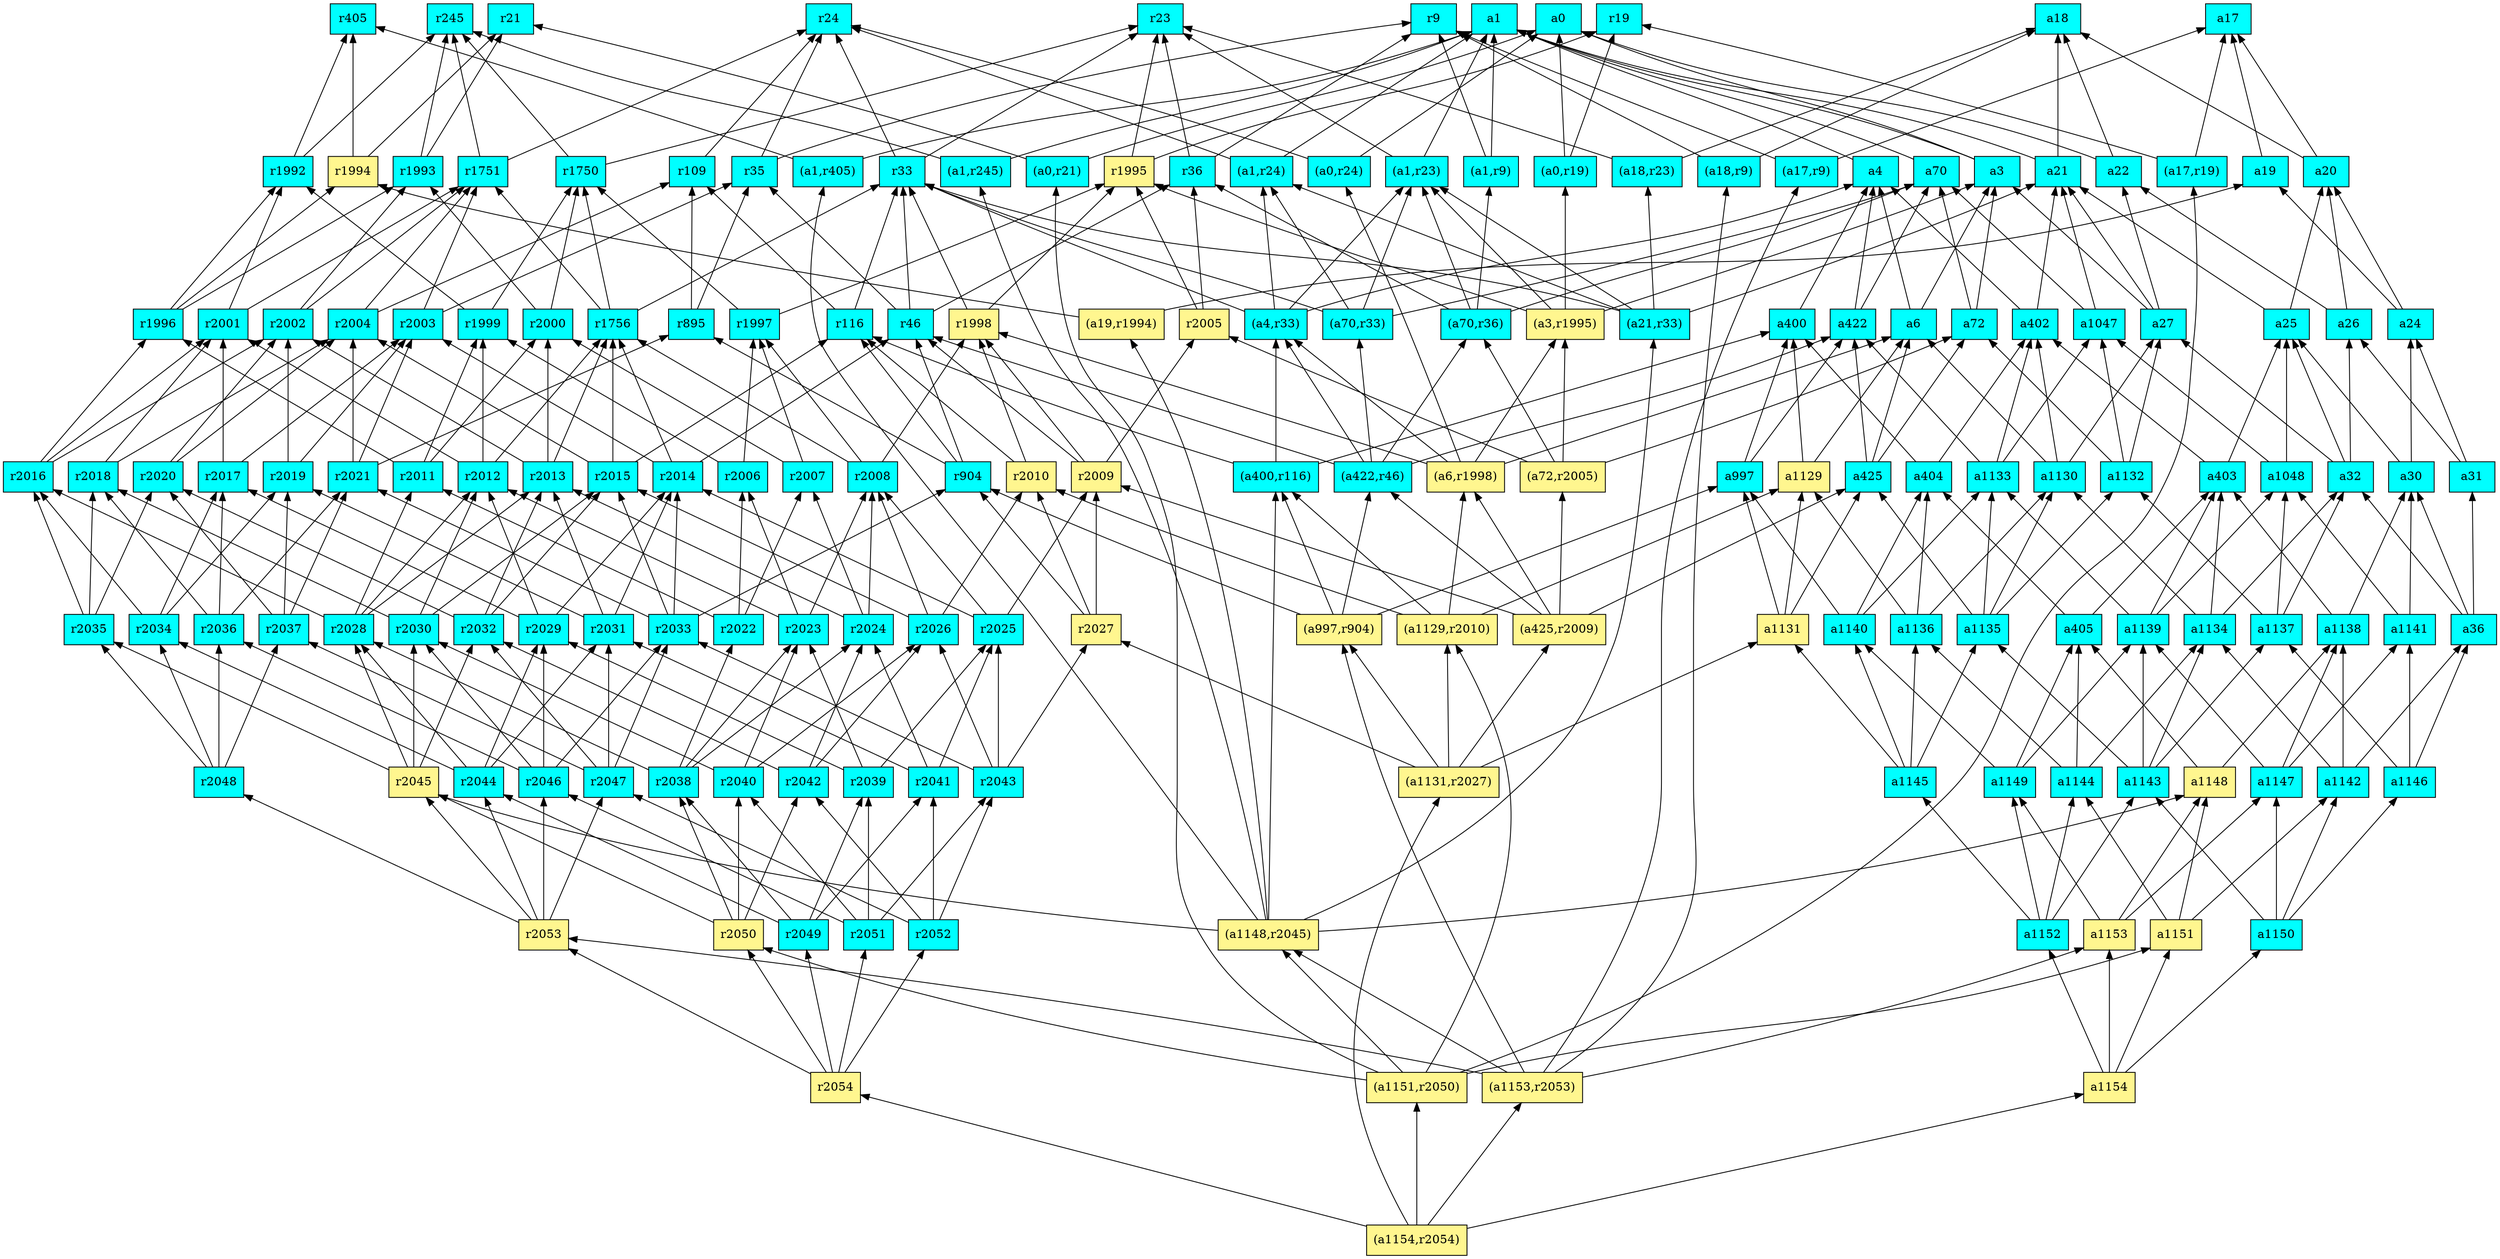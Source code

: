 digraph G {
rankdir=BT;ranksep="2.0";
"a1140" [shape=record,fillcolor=cyan,style=filled,label="{a1140}"];
"r2035" [shape=record,fillcolor=cyan,style=filled,label="{r2035}"];
"a1138" [shape=record,fillcolor=cyan,style=filled,label="{a1138}"];
"r2013" [shape=record,fillcolor=cyan,style=filled,label="{r2013}"];
"a1136" [shape=record,fillcolor=cyan,style=filled,label="{a1136}"];
"a32" [shape=record,fillcolor=cyan,style=filled,label="{a32}"];
"a402" [shape=record,fillcolor=cyan,style=filled,label="{a402}"];
"(a6,r1998)" [shape=record,fillcolor=khaki1,style=filled,label="{(a6,r1998)}"];
"a400" [shape=record,fillcolor=cyan,style=filled,label="{a400}"];
"a1132" [shape=record,fillcolor=cyan,style=filled,label="{a1132}"];
"a1153" [shape=record,fillcolor=khaki1,style=filled,label="{a1153}"];
"a20" [shape=record,fillcolor=cyan,style=filled,label="{a20}"];
"r21" [shape=record,fillcolor=cyan,style=filled,label="{r21}"];
"a70" [shape=record,fillcolor=cyan,style=filled,label="{a70}"];
"r2041" [shape=record,fillcolor=cyan,style=filled,label="{r2041}"];
"r2014" [shape=record,fillcolor=cyan,style=filled,label="{r2014}"];
"(a18,r23)" [shape=record,fillcolor=cyan,style=filled,label="{(a18,r23)}"];
"r1756" [shape=record,fillcolor=cyan,style=filled,label="{r1756}"];
"r904" [shape=record,fillcolor=cyan,style=filled,label="{r904}"];
"r2021" [shape=record,fillcolor=cyan,style=filled,label="{r2021}"];
"r2006" [shape=record,fillcolor=cyan,style=filled,label="{r2006}"];
"r2051" [shape=record,fillcolor=cyan,style=filled,label="{r2051}"];
"r2011" [shape=record,fillcolor=cyan,style=filled,label="{r2011}"];
"(a0,r21)" [shape=record,fillcolor=cyan,style=filled,label="{(a0,r21)}"];
"a25" [shape=record,fillcolor=cyan,style=filled,label="{a25}"];
"a24" [shape=record,fillcolor=cyan,style=filled,label="{a24}"];
"a1137" [shape=record,fillcolor=cyan,style=filled,label="{a1137}"];
"r2049" [shape=record,fillcolor=cyan,style=filled,label="{r2049}"];
"r1751" [shape=record,fillcolor=cyan,style=filled,label="{r1751}"];
"a1149" [shape=record,fillcolor=cyan,style=filled,label="{a1149}"];
"(a72,r2005)" [shape=record,fillcolor=khaki1,style=filled,label="{(a72,r2005)}"];
"(a17,r9)" [shape=record,fillcolor=cyan,style=filled,label="{(a17,r9)}"];
"r2015" [shape=record,fillcolor=cyan,style=filled,label="{r2015}"];
"r19" [shape=record,fillcolor=cyan,style=filled,label="{r19}"];
"r1999" [shape=record,fillcolor=cyan,style=filled,label="{r1999}"];
"r1997" [shape=record,fillcolor=cyan,style=filled,label="{r1997}"];
"r2005" [shape=record,fillcolor=khaki1,style=filled,label="{r2005}"];
"(a0,r24)" [shape=record,fillcolor=cyan,style=filled,label="{(a0,r24)}"];
"a19" [shape=record,fillcolor=cyan,style=filled,label="{a19}"];
"a27" [shape=record,fillcolor=cyan,style=filled,label="{a27}"];
"r2033" [shape=record,fillcolor=cyan,style=filled,label="{r2033}"];
"(a18,r9)" [shape=record,fillcolor=cyan,style=filled,label="{(a18,r9)}"];
"(a1148,r2045)" [shape=record,fillcolor=khaki1,style=filled,label="{(a1148,r2045)}"];
"a1129" [shape=record,fillcolor=khaki1,style=filled,label="{a1129}"];
"a36" [shape=record,fillcolor=cyan,style=filled,label="{a36}"];
"r1750" [shape=record,fillcolor=cyan,style=filled,label="{r1750}"];
"r2007" [shape=record,fillcolor=cyan,style=filled,label="{r2007}"];
"r2030" [shape=record,fillcolor=cyan,style=filled,label="{r2030}"];
"r405" [shape=record,fillcolor=cyan,style=filled,label="{r405}"];
"a1133" [shape=record,fillcolor=cyan,style=filled,label="{a1133}"];
"r2026" [shape=record,fillcolor=cyan,style=filled,label="{r2026}"];
"a21" [shape=record,fillcolor=cyan,style=filled,label="{a21}"];
"a31" [shape=record,fillcolor=cyan,style=filled,label="{a31}"];
"r1993" [shape=record,fillcolor=cyan,style=filled,label="{r1993}"];
"a4" [shape=record,fillcolor=cyan,style=filled,label="{a4}"];
"r35" [shape=record,fillcolor=cyan,style=filled,label="{r35}"];
"r2052" [shape=record,fillcolor=cyan,style=filled,label="{r2052}"];
"r2037" [shape=record,fillcolor=cyan,style=filled,label="{r2037}"];
"r36" [shape=record,fillcolor=cyan,style=filled,label="{r36}"];
"a1134" [shape=record,fillcolor=cyan,style=filled,label="{a1134}"];
"a1135" [shape=record,fillcolor=cyan,style=filled,label="{a1135}"];
"(a1153,r2053)" [shape=record,fillcolor=khaki1,style=filled,label="{(a1153,r2053)}"];
"a422" [shape=record,fillcolor=cyan,style=filled,label="{a422}"];
"r2040" [shape=record,fillcolor=cyan,style=filled,label="{r2040}"];
"a1142" [shape=record,fillcolor=cyan,style=filled,label="{a1142}"];
"a1130" [shape=record,fillcolor=cyan,style=filled,label="{a1130}"];
"r2054" [shape=record,fillcolor=khaki1,style=filled,label="{r2054}"];
"a1146" [shape=record,fillcolor=cyan,style=filled,label="{a1146}"];
"a1048" [shape=record,fillcolor=cyan,style=filled,label="{a1048}"];
"r1994" [shape=record,fillcolor=khaki1,style=filled,label="{r1994}"];
"r2053" [shape=record,fillcolor=khaki1,style=filled,label="{r2053}"];
"a1047" [shape=record,fillcolor=cyan,style=filled,label="{a1047}"];
"(a997,r904)" [shape=record,fillcolor=khaki1,style=filled,label="{(a997,r904)}"];
"(a1,r405)" [shape=record,fillcolor=cyan,style=filled,label="{(a1,r405)}"];
"r2050" [shape=record,fillcolor=khaki1,style=filled,label="{r2050}"];
"r2001" [shape=record,fillcolor=cyan,style=filled,label="{r2001}"];
"r23" [shape=record,fillcolor=cyan,style=filled,label="{r23}"];
"a1150" [shape=record,fillcolor=cyan,style=filled,label="{a1150}"];
"r2042" [shape=record,fillcolor=cyan,style=filled,label="{r2042}"];
"(a1,r9)" [shape=record,fillcolor=cyan,style=filled,label="{(a1,r9)}"];
"a1152" [shape=record,fillcolor=cyan,style=filled,label="{a1152}"];
"r2000" [shape=record,fillcolor=cyan,style=filled,label="{r2000}"];
"r2043" [shape=record,fillcolor=cyan,style=filled,label="{r2043}"];
"r1996" [shape=record,fillcolor=cyan,style=filled,label="{r1996}"];
"r2023" [shape=record,fillcolor=cyan,style=filled,label="{r2023}"];
"r1995" [shape=record,fillcolor=khaki1,style=filled,label="{r1995}"];
"(a3,r1995)" [shape=record,fillcolor=khaki1,style=filled,label="{(a3,r1995)}"];
"a405" [shape=record,fillcolor=cyan,style=filled,label="{a405}"];
"a403" [shape=record,fillcolor=cyan,style=filled,label="{a403}"];
"a1141" [shape=record,fillcolor=cyan,style=filled,label="{a1141}"];
"r24" [shape=record,fillcolor=cyan,style=filled,label="{r24}"];
"r2047" [shape=record,fillcolor=cyan,style=filled,label="{r2047}"];
"a26" [shape=record,fillcolor=cyan,style=filled,label="{a26}"];
"r1992" [shape=record,fillcolor=cyan,style=filled,label="{r1992}"];
"r33" [shape=record,fillcolor=cyan,style=filled,label="{r33}"];
"r2016" [shape=record,fillcolor=cyan,style=filled,label="{r2016}"];
"r2003" [shape=record,fillcolor=cyan,style=filled,label="{r2003}"];
"r2009" [shape=record,fillcolor=khaki1,style=filled,label="{r2009}"];
"a1139" [shape=record,fillcolor=cyan,style=filled,label="{a1139}"];
"r2032" [shape=record,fillcolor=cyan,style=filled,label="{r2032}"];
"r2004" [shape=record,fillcolor=cyan,style=filled,label="{r2004}"];
"r2018" [shape=record,fillcolor=cyan,style=filled,label="{r2018}"];
"(a70,r33)" [shape=record,fillcolor=cyan,style=filled,label="{(a70,r33)}"];
"a1154" [shape=record,fillcolor=khaki1,style=filled,label="{a1154}"];
"(a21,r33)" [shape=record,fillcolor=cyan,style=filled,label="{(a21,r33)}"];
"r2046" [shape=record,fillcolor=cyan,style=filled,label="{r2046}"];
"a17" [shape=record,fillcolor=cyan,style=filled,label="{a17}"];
"(a1151,r2050)" [shape=record,fillcolor=khaki1,style=filled,label="{(a1151,r2050)}"];
"a1144" [shape=record,fillcolor=cyan,style=filled,label="{a1144}"];
"(a1154,r2054)" [shape=record,fillcolor=khaki1,style=filled,label="{(a1154,r2054)}"];
"r895" [shape=record,fillcolor=cyan,style=filled,label="{r895}"];
"a425" [shape=record,fillcolor=cyan,style=filled,label="{a425}"];
"a1145" [shape=record,fillcolor=cyan,style=filled,label="{a1145}"];
"(a1,r245)" [shape=record,fillcolor=cyan,style=filled,label="{(a1,r245)}"];
"(a400,r116)" [shape=record,fillcolor=cyan,style=filled,label="{(a400,r116)}"];
"a22" [shape=record,fillcolor=cyan,style=filled,label="{a22}"];
"(a70,r36)" [shape=record,fillcolor=cyan,style=filled,label="{(a70,r36)}"];
"(a1,r24)" [shape=record,fillcolor=cyan,style=filled,label="{(a1,r24)}"];
"r2044" [shape=record,fillcolor=cyan,style=filled,label="{r2044}"];
"a1151" [shape=record,fillcolor=khaki1,style=filled,label="{a1151}"];
"a6" [shape=record,fillcolor=cyan,style=filled,label="{a6}"];
"r109" [shape=record,fillcolor=cyan,style=filled,label="{r109}"];
"r46" [shape=record,fillcolor=cyan,style=filled,label="{r46}"];
"a1131" [shape=record,fillcolor=khaki1,style=filled,label="{a1131}"];
"a30" [shape=record,fillcolor=cyan,style=filled,label="{a30}"];
"r2045" [shape=record,fillcolor=khaki1,style=filled,label="{r2045}"];
"(a4,r33)" [shape=record,fillcolor=cyan,style=filled,label="{(a4,r33)}"];
"(a17,r19)" [shape=record,fillcolor=cyan,style=filled,label="{(a17,r19)}"];
"r1998" [shape=record,fillcolor=khaki1,style=filled,label="{r1998}"];
"r2002" [shape=record,fillcolor=cyan,style=filled,label="{r2002}"];
"a3" [shape=record,fillcolor=cyan,style=filled,label="{a3}"];
"(a1131,r2027)" [shape=record,fillcolor=khaki1,style=filled,label="{(a1131,r2027)}"];
"r2008" [shape=record,fillcolor=cyan,style=filled,label="{r2008}"];
"r2039" [shape=record,fillcolor=cyan,style=filled,label="{r2039}"];
"r2022" [shape=record,fillcolor=cyan,style=filled,label="{r2022}"];
"r9" [shape=record,fillcolor=cyan,style=filled,label="{r9}"];
"(a1129,r2010)" [shape=record,fillcolor=khaki1,style=filled,label="{(a1129,r2010)}"];
"a1148" [shape=record,fillcolor=khaki1,style=filled,label="{a1148}"];
"r116" [shape=record,fillcolor=cyan,style=filled,label="{r116}"];
"r2038" [shape=record,fillcolor=cyan,style=filled,label="{r2038}"];
"r2027" [shape=record,fillcolor=khaki1,style=filled,label="{r2027}"];
"r2012" [shape=record,fillcolor=cyan,style=filled,label="{r2012}"];
"a1147" [shape=record,fillcolor=cyan,style=filled,label="{a1147}"];
"a997" [shape=record,fillcolor=cyan,style=filled,label="{a997}"];
"r2010" [shape=record,fillcolor=khaki1,style=filled,label="{r2010}"];
"r2024" [shape=record,fillcolor=cyan,style=filled,label="{r2024}"];
"(a19,r1994)" [shape=record,fillcolor=khaki1,style=filled,label="{(a19,r1994)}"];
"a18" [shape=record,fillcolor=cyan,style=filled,label="{a18}"];
"a1143" [shape=record,fillcolor=cyan,style=filled,label="{a1143}"];
"a72" [shape=record,fillcolor=cyan,style=filled,label="{a72}"];
"(a425,r2009)" [shape=record,fillcolor=khaki1,style=filled,label="{(a425,r2009)}"];
"r2025" [shape=record,fillcolor=cyan,style=filled,label="{r2025}"];
"r2019" [shape=record,fillcolor=cyan,style=filled,label="{r2019}"];
"r2048" [shape=record,fillcolor=cyan,style=filled,label="{r2048}"];
"a1" [shape=record,fillcolor=cyan,style=filled,label="{a1}"];
"r2034" [shape=record,fillcolor=cyan,style=filled,label="{r2034}"];
"(a422,r46)" [shape=record,fillcolor=cyan,style=filled,label="{(a422,r46)}"];
"(a1,r23)" [shape=record,fillcolor=cyan,style=filled,label="{(a1,r23)}"];
"r2020" [shape=record,fillcolor=cyan,style=filled,label="{r2020}"];
"(a0,r19)" [shape=record,fillcolor=cyan,style=filled,label="{(a0,r19)}"];
"r2017" [shape=record,fillcolor=cyan,style=filled,label="{r2017}"];
"r245" [shape=record,fillcolor=cyan,style=filled,label="{r245}"];
"a404" [shape=record,fillcolor=cyan,style=filled,label="{a404}"];
"r2031" [shape=record,fillcolor=cyan,style=filled,label="{r2031}"];
"r2036" [shape=record,fillcolor=cyan,style=filled,label="{r2036}"];
"r2029" [shape=record,fillcolor=cyan,style=filled,label="{r2029}"];
"a0" [shape=record,fillcolor=cyan,style=filled,label="{a0}"];
"r2028" [shape=record,fillcolor=cyan,style=filled,label="{r2028}"];
"a1140" -> "a404"
"a1140" -> "a997"
"a1140" -> "a1133"
"r2035" -> "r2020"
"r2035" -> "r2016"
"r2035" -> "r2018"
"a1138" -> "a30"
"a1138" -> "a403"
"r2013" -> "r1756"
"r2013" -> "r2000"
"r2013" -> "r2002"
"a1136" -> "a404"
"a1136" -> "a1130"
"a1136" -> "a1129"
"a32" -> "a25"
"a32" -> "a27"
"a32" -> "a26"
"a402" -> "a21"
"a402" -> "a4"
"(a6,r1998)" -> "(a4,r33)"
"(a6,r1998)" -> "r1998"
"(a6,r1998)" -> "(a0,r24)"
"(a6,r1998)" -> "a6"
"(a6,r1998)" -> "(a3,r1995)"
"a400" -> "a4"
"a1132" -> "a1047"
"a1132" -> "a27"
"a1132" -> "a72"
"a1153" -> "a1148"
"a1153" -> "a1147"
"a1153" -> "a1149"
"a20" -> "a18"
"a20" -> "a17"
"a70" -> "a1"
"r2041" -> "r2024"
"r2041" -> "r2025"
"r2041" -> "r2031"
"r2014" -> "r2003"
"r2014" -> "r1756"
"r2014" -> "r46"
"(a18,r23)" -> "a18"
"(a18,r23)" -> "r23"
"r1756" -> "r1750"
"r1756" -> "r33"
"r1756" -> "r1751"
"r904" -> "r116"
"r904" -> "r46"
"r904" -> "r895"
"r2021" -> "r2003"
"r2021" -> "r895"
"r2021" -> "r2004"
"r2006" -> "r1999"
"r2006" -> "r1997"
"r2051" -> "r2043"
"r2051" -> "r2039"
"r2051" -> "r2040"
"r2051" -> "r2046"
"r2011" -> "r1996"
"r2011" -> "r2000"
"r2011" -> "r1999"
"(a0,r21)" -> "a0"
"(a0,r21)" -> "r21"
"a25" -> "a20"
"a25" -> "a21"
"a24" -> "a19"
"a24" -> "a20"
"a1137" -> "a1132"
"a1137" -> "a32"
"a1137" -> "a1048"
"r2049" -> "r2039"
"r2049" -> "r2038"
"r2049" -> "r2041"
"r2049" -> "r2044"
"r1751" -> "r24"
"r1751" -> "r245"
"a1149" -> "a1140"
"a1149" -> "a405"
"a1149" -> "a1139"
"(a72,r2005)" -> "(a70,r36)"
"(a72,r2005)" -> "r2005"
"(a72,r2005)" -> "a72"
"(a72,r2005)" -> "(a3,r1995)"
"(a17,r9)" -> "r9"
"(a17,r9)" -> "a17"
"r2015" -> "r116"
"r2015" -> "r1756"
"r2015" -> "r2004"
"r1999" -> "r1750"
"r1999" -> "r1992"
"r1997" -> "r1750"
"r1997" -> "r1995"
"r2005" -> "r36"
"r2005" -> "r1995"
"(a0,r24)" -> "a0"
"(a0,r24)" -> "r24"
"a19" -> "a17"
"a27" -> "a3"
"a27" -> "a21"
"a27" -> "a22"
"r2033" -> "r2014"
"r2033" -> "r904"
"r2033" -> "r2021"
"r2033" -> "r2015"
"(a18,r9)" -> "r9"
"(a18,r9)" -> "a18"
"(a1148,r2045)" -> "r2045"
"(a1148,r2045)" -> "(a19,r1994)"
"(a1148,r2045)" -> "(a1,r405)"
"(a1148,r2045)" -> "(a21,r33)"
"(a1148,r2045)" -> "(a1,r245)"
"(a1148,r2045)" -> "a1148"
"(a1148,r2045)" -> "(a400,r116)"
"a1129" -> "a6"
"a1129" -> "a400"
"a36" -> "a32"
"a36" -> "a30"
"a36" -> "a31"
"r1750" -> "r245"
"r1750" -> "r23"
"r2007" -> "r2000"
"r2007" -> "r1997"
"r2030" -> "r2015"
"r2030" -> "r2012"
"r2030" -> "r2018"
"a1133" -> "a1047"
"a1133" -> "a402"
"a1133" -> "a422"
"r2026" -> "r2008"
"r2026" -> "r2015"
"r2026" -> "r2010"
"a21" -> "a1"
"a21" -> "a18"
"a31" -> "a26"
"a31" -> "a24"
"r1993" -> "r21"
"r1993" -> "r245"
"a4" -> "a1"
"r35" -> "r9"
"r35" -> "r24"
"r2052" -> "r2043"
"r2052" -> "r2041"
"r2052" -> "r2047"
"r2052" -> "r2042"
"r2037" -> "r2020"
"r2037" -> "r2021"
"r2037" -> "r2019"
"r36" -> "r9"
"r36" -> "r23"
"a1134" -> "a32"
"a1134" -> "a1130"
"a1134" -> "a403"
"a1135" -> "a1130"
"a1135" -> "a1133"
"a1135" -> "a425"
"a1135" -> "a1132"
"(a1153,r2053)" -> "a1153"
"(a1153,r2053)" -> "r2053"
"(a1153,r2053)" -> "(a17,r9)"
"(a1153,r2053)" -> "(a997,r904)"
"(a1153,r2053)" -> "(a18,r9)"
"(a1153,r2053)" -> "(a1148,r2045)"
"a422" -> "a4"
"a422" -> "a70"
"r2040" -> "r2030"
"r2040" -> "r2026"
"r2040" -> "r2023"
"a1142" -> "a1138"
"a1142" -> "a36"
"a1142" -> "a1134"
"a1130" -> "a6"
"a1130" -> "a402"
"a1130" -> "a27"
"r2054" -> "r2051"
"r2054" -> "r2049"
"r2054" -> "r2052"
"r2054" -> "r2053"
"r2054" -> "r2050"
"a1146" -> "a36"
"a1146" -> "a1141"
"a1146" -> "a1137"
"a1048" -> "a1047"
"a1048" -> "a25"
"r1994" -> "r21"
"r1994" -> "r405"
"r2053" -> "r2045"
"r2053" -> "r2047"
"r2053" -> "r2046"
"r2053" -> "r2048"
"r2053" -> "r2044"
"a1047" -> "a21"
"a1047" -> "a70"
"(a997,r904)" -> "(a422,r46)"
"(a997,r904)" -> "r904"
"(a997,r904)" -> "a997"
"(a997,r904)" -> "(a400,r116)"
"(a1,r405)" -> "a1"
"(a1,r405)" -> "r405"
"r2050" -> "r2040"
"r2050" -> "r2045"
"r2050" -> "r2038"
"r2050" -> "r2042"
"r2001" -> "r1992"
"r2001" -> "r1751"
"a1150" -> "a1142"
"a1150" -> "a1146"
"a1150" -> "a1143"
"a1150" -> "a1147"
"r2042" -> "r2026"
"r2042" -> "r2032"
"r2042" -> "r2024"
"(a1,r9)" -> "r9"
"(a1,r9)" -> "a1"
"a1152" -> "a1144"
"a1152" -> "a1143"
"a1152" -> "a1145"
"a1152" -> "a1149"
"r2000" -> "r1750"
"r2000" -> "r1993"
"r2043" -> "r2026"
"r2043" -> "r2027"
"r2043" -> "r2025"
"r2043" -> "r2033"
"r1996" -> "r1992"
"r1996" -> "r1993"
"r1996" -> "r1994"
"r2023" -> "r2008"
"r2023" -> "r2012"
"r2023" -> "r2006"
"r1995" -> "r19"
"r1995" -> "r23"
"(a3,r1995)" -> "a3"
"(a3,r1995)" -> "(a0,r19)"
"(a3,r1995)" -> "r1995"
"(a3,r1995)" -> "(a1,r23)"
"a405" -> "a404"
"a405" -> "a403"
"a403" -> "a25"
"a403" -> "a402"
"a1141" -> "a1048"
"a1141" -> "a30"
"r2047" -> "r2037"
"r2047" -> "r2032"
"r2047" -> "r2031"
"r2047" -> "r2033"
"a26" -> "a20"
"a26" -> "a22"
"r1992" -> "r245"
"r1992" -> "r405"
"r33" -> "r24"
"r33" -> "r23"
"r2016" -> "r1996"
"r2016" -> "r2002"
"r2016" -> "r2001"
"r2003" -> "r35"
"r2003" -> "r1751"
"r2009" -> "r46"
"r2009" -> "r1998"
"r2009" -> "r2005"
"a1139" -> "a1133"
"a1139" -> "a1048"
"a1139" -> "a403"
"r2032" -> "r2020"
"r2032" -> "r2015"
"r2032" -> "r2013"
"r2004" -> "r109"
"r2004" -> "r1751"
"r2018" -> "r2001"
"r2018" -> "r2004"
"(a70,r33)" -> "a70"
"(a70,r33)" -> "(a1,r24)"
"(a70,r33)" -> "r33"
"(a70,r33)" -> "(a1,r23)"
"a1154" -> "a1152"
"a1154" -> "a1153"
"a1154" -> "a1151"
"a1154" -> "a1150"
"(a21,r33)" -> "(a1,r23)"
"(a21,r33)" -> "(a1,r24)"
"(a21,r33)" -> "(a18,r23)"
"(a21,r33)" -> "r33"
"(a21,r33)" -> "a21"
"r2046" -> "r2030"
"r2046" -> "r2033"
"r2046" -> "r2036"
"r2046" -> "r2029"
"(a1151,r2050)" -> "(a17,r19)"
"(a1151,r2050)" -> "(a1129,r2010)"
"(a1151,r2050)" -> "(a0,r21)"
"(a1151,r2050)" -> "r2050"
"(a1151,r2050)" -> "a1151"
"(a1151,r2050)" -> "(a1148,r2045)"
"a1144" -> "a1136"
"a1144" -> "a405"
"a1144" -> "a1134"
"(a1154,r2054)" -> "(a1131,r2027)"
"(a1154,r2054)" -> "(a1153,r2053)"
"(a1154,r2054)" -> "a1154"
"(a1154,r2054)" -> "r2054"
"(a1154,r2054)" -> "(a1151,r2050)"
"r895" -> "r109"
"r895" -> "r35"
"a425" -> "a6"
"a425" -> "a72"
"a425" -> "a422"
"a1145" -> "a1140"
"a1145" -> "a1136"
"a1145" -> "a1135"
"a1145" -> "a1131"
"(a1,r245)" -> "a1"
"(a1,r245)" -> "r245"
"(a400,r116)" -> "r116"
"(a400,r116)" -> "(a4,r33)"
"(a400,r116)" -> "a400"
"a22" -> "a0"
"a22" -> "a18"
"(a70,r36)" -> "(a1,r9)"
"(a70,r36)" -> "r36"
"(a70,r36)" -> "a70"
"(a70,r36)" -> "(a1,r23)"
"(a1,r24)" -> "a1"
"(a1,r24)" -> "r24"
"r2044" -> "r2034"
"r2044" -> "r2031"
"r2044" -> "r2029"
"r2044" -> "r2028"
"a1151" -> "a1148"
"a1151" -> "a1142"
"a1151" -> "a1144"
"a6" -> "a4"
"a6" -> "a3"
"r109" -> "r24"
"r46" -> "r35"
"r46" -> "r33"
"r46" -> "r36"
"a1131" -> "a997"
"a1131" -> "a425"
"a1131" -> "a1129"
"a30" -> "a25"
"a30" -> "a24"
"r2045" -> "r2035"
"r2045" -> "r2030"
"r2045" -> "r2032"
"r2045" -> "r2028"
"(a4,r33)" -> "a4"
"(a4,r33)" -> "(a1,r23)"
"(a4,r33)" -> "(a1,r24)"
"(a4,r33)" -> "r33"
"(a17,r19)" -> "r19"
"(a17,r19)" -> "a17"
"r1998" -> "r33"
"r1998" -> "r1995"
"r2002" -> "r1751"
"r2002" -> "r1993"
"a3" -> "a1"
"a3" -> "a0"
"(a1131,r2027)" -> "(a425,r2009)"
"(a1131,r2027)" -> "(a1129,r2010)"
"(a1131,r2027)" -> "(a997,r904)"
"(a1131,r2027)" -> "r2027"
"(a1131,r2027)" -> "a1131"
"r2008" -> "r1756"
"r2008" -> "r1998"
"r2008" -> "r1997"
"r2039" -> "r2023"
"r2039" -> "r2025"
"r2039" -> "r2029"
"r2022" -> "r2011"
"r2022" -> "r2007"
"r2022" -> "r2006"
"(a1129,r2010)" -> "a1129"
"(a1129,r2010)" -> "r2010"
"(a1129,r2010)" -> "(a400,r116)"
"(a1129,r2010)" -> "(a6,r1998)"
"a1148" -> "a1138"
"a1148" -> "a405"
"r116" -> "r109"
"r116" -> "r33"
"r2038" -> "r2022"
"r2038" -> "r2023"
"r2038" -> "r2024"
"r2038" -> "r2028"
"r2027" -> "r904"
"r2027" -> "r2009"
"r2027" -> "r2010"
"r2012" -> "r1756"
"r2012" -> "r1999"
"r2012" -> "r2001"
"a1147" -> "a1138"
"a1147" -> "a1141"
"a1147" -> "a1139"
"a997" -> "a422"
"a997" -> "a400"
"r2010" -> "r116"
"r2010" -> "r1998"
"r2024" -> "r2013"
"r2024" -> "r2007"
"r2024" -> "r2008"
"(a19,r1994)" -> "a19"
"(a19,r1994)" -> "r1994"
"a1143" -> "a1134"
"a1143" -> "a1135"
"a1143" -> "a1139"
"a1143" -> "a1137"
"a72" -> "a3"
"a72" -> "a70"
"(a425,r2009)" -> "(a422,r46)"
"(a425,r2009)" -> "(a6,r1998)"
"(a425,r2009)" -> "a425"
"(a425,r2009)" -> "r2009"
"(a425,r2009)" -> "(a72,r2005)"
"r2025" -> "r2008"
"r2025" -> "r2014"
"r2025" -> "r2009"
"r2019" -> "r2002"
"r2019" -> "r2003"
"r2048" -> "r2035"
"r2048" -> "r2037"
"r2048" -> "r2034"
"r2048" -> "r2036"
"r2034" -> "r2019"
"r2034" -> "r2017"
"r2034" -> "r2016"
"(a422,r46)" -> "(a70,r36)"
"(a422,r46)" -> "(a70,r33)"
"(a422,r46)" -> "(a4,r33)"
"(a422,r46)" -> "r46"
"(a422,r46)" -> "a422"
"(a1,r23)" -> "a1"
"(a1,r23)" -> "r23"
"r2020" -> "r2002"
"r2020" -> "r2004"
"(a0,r19)" -> "a0"
"(a0,r19)" -> "r19"
"r2017" -> "r2001"
"r2017" -> "r2003"
"a404" -> "a402"
"a404" -> "a400"
"r2031" -> "r2013"
"r2031" -> "r2014"
"r2031" -> "r2019"
"r2036" -> "r2017"
"r2036" -> "r2021"
"r2036" -> "r2018"
"r2029" -> "r2014"
"r2029" -> "r2012"
"r2029" -> "r2017"
"r2028" -> "r2013"
"r2028" -> "r2012"
"r2028" -> "r2016"
"r2028" -> "r2011"
}